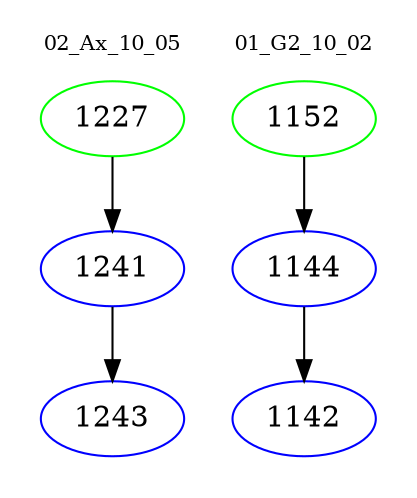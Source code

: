 digraph{
subgraph cluster_0 {
color = white
label = "02_Ax_10_05";
fontsize=10;
T0_1227 [label="1227", color="green"]
T0_1227 -> T0_1241 [color="black"]
T0_1241 [label="1241", color="blue"]
T0_1241 -> T0_1243 [color="black"]
T0_1243 [label="1243", color="blue"]
}
subgraph cluster_1 {
color = white
label = "01_G2_10_02";
fontsize=10;
T1_1152 [label="1152", color="green"]
T1_1152 -> T1_1144 [color="black"]
T1_1144 [label="1144", color="blue"]
T1_1144 -> T1_1142 [color="black"]
T1_1142 [label="1142", color="blue"]
}
}
